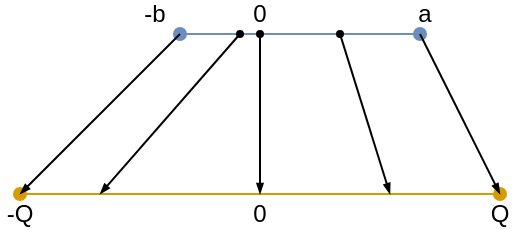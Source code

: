 <mxfile version="28.1.1">
  <diagram name="Page-1" id="nekkGwH6HJt8ZXBt50Ho">
    <mxGraphModel dx="475" dy="266" grid="1" gridSize="5" guides="1" tooltips="1" connect="1" arrows="1" fold="1" page="1" pageScale="1" pageWidth="850" pageHeight="1100" math="0" shadow="0">
      <root>
        <mxCell id="0" />
        <mxCell id="1" parent="0" />
        <mxCell id="ToqTNgsiNoM95HAiyKFH-1" value="" style="endArrow=oval;html=1;rounded=0;startArrow=oval;startFill=1;endFill=1;fillColor=#dae8fc;strokeColor=#6c8ebf;" parent="1" edge="1">
          <mxGeometry width="50" height="50" relative="1" as="geometry">
            <mxPoint x="400" y="320" as="sourcePoint" />
            <mxPoint x="520" y="320" as="targetPoint" />
          </mxGeometry>
        </mxCell>
        <mxCell id="ToqTNgsiNoM95HAiyKFH-2" value="" style="endArrow=oval;html=1;rounded=0;startArrow=oval;startFill=1;endFill=1;fillColor=#ffe6cc;strokeColor=#d79b00;" parent="1" edge="1">
          <mxGeometry width="50" height="50" relative="1" as="geometry">
            <mxPoint x="320" y="400" as="sourcePoint" />
            <mxPoint x="560" y="400" as="targetPoint" />
          </mxGeometry>
        </mxCell>
        <mxCell id="ToqTNgsiNoM95HAiyKFH-3" value="" style="endArrow=blockThin;html=1;rounded=0;startArrow=oval;startFill=1;endFill=1;strokeWidth=1;startSize=3;endSize=3;" parent="1" edge="1">
          <mxGeometry width="50" height="50" relative="1" as="geometry">
            <mxPoint x="440" y="320" as="sourcePoint" />
            <mxPoint x="440" y="400" as="targetPoint" />
          </mxGeometry>
        </mxCell>
        <mxCell id="ToqTNgsiNoM95HAiyKFH-4" value="0" style="text;html=1;align=center;verticalAlign=middle;whiteSpace=wrap;rounded=0;" parent="1" vertex="1">
          <mxGeometry x="430" y="305" width="20" height="10" as="geometry" />
        </mxCell>
        <mxCell id="ToqTNgsiNoM95HAiyKFH-5" value="0" style="text;html=1;align=center;verticalAlign=middle;whiteSpace=wrap;rounded=0;" parent="1" vertex="1">
          <mxGeometry x="430" y="405" width="20" height="10" as="geometry" />
        </mxCell>
        <mxCell id="ToqTNgsiNoM95HAiyKFH-6" value="-b" style="text;html=1;align=center;verticalAlign=middle;whiteSpace=wrap;rounded=0;" parent="1" vertex="1">
          <mxGeometry x="380" y="305" width="15" height="10" as="geometry" />
        </mxCell>
        <mxCell id="ToqTNgsiNoM95HAiyKFH-7" value="a" style="text;html=1;align=center;verticalAlign=middle;whiteSpace=wrap;rounded=0;" parent="1" vertex="1">
          <mxGeometry x="515" y="305" width="15" height="10" as="geometry" />
        </mxCell>
        <mxCell id="ToqTNgsiNoM95HAiyKFH-8" value="-Q" style="text;html=1;align=center;verticalAlign=middle;whiteSpace=wrap;rounded=0;" parent="1" vertex="1">
          <mxGeometry x="310" y="405" width="20" height="10" as="geometry" />
        </mxCell>
        <mxCell id="ToqTNgsiNoM95HAiyKFH-9" value="Q" style="text;html=1;align=center;verticalAlign=middle;whiteSpace=wrap;rounded=0;" parent="1" vertex="1">
          <mxGeometry x="550" y="405" width="20" height="10" as="geometry" />
        </mxCell>
        <mxCell id="ToqTNgsiNoM95HAiyKFH-10" value="" style="endArrow=blockThin;html=1;rounded=0;startArrow=oval;startFill=1;endFill=1;strokeWidth=1;startSize=3;endSize=3;" parent="1" edge="1">
          <mxGeometry width="50" height="50" relative="1" as="geometry">
            <mxPoint x="480" y="320" as="sourcePoint" />
            <mxPoint x="505" y="400" as="targetPoint" />
          </mxGeometry>
        </mxCell>
        <mxCell id="ToqTNgsiNoM95HAiyKFH-11" value="" style="endArrow=blockThin;html=1;rounded=0;startArrow=none;startFill=0;endFill=1;strokeWidth=1;startSize=3;endSize=3;" parent="1" edge="1">
          <mxGeometry width="50" height="50" relative="1" as="geometry">
            <mxPoint x="520" y="320" as="sourcePoint" />
            <mxPoint x="560" y="400" as="targetPoint" />
          </mxGeometry>
        </mxCell>
        <mxCell id="ToqTNgsiNoM95HAiyKFH-12" value="" style="endArrow=blockThin;html=1;rounded=0;startArrow=none;startFill=0;endFill=1;strokeWidth=1;startSize=3;endSize=3;" parent="1" edge="1">
          <mxGeometry width="50" height="50" relative="1" as="geometry">
            <mxPoint x="400" y="320" as="sourcePoint" />
            <mxPoint x="320" y="400" as="targetPoint" />
          </mxGeometry>
        </mxCell>
        <mxCell id="ToqTNgsiNoM95HAiyKFH-13" value="" style="endArrow=blockThin;html=1;rounded=0;startArrow=oval;startFill=1;endFill=1;strokeWidth=1;startSize=3;endSize=3;" parent="1" edge="1">
          <mxGeometry width="50" height="50" relative="1" as="geometry">
            <mxPoint x="430" y="320" as="sourcePoint" />
            <mxPoint x="360" y="400" as="targetPoint" />
          </mxGeometry>
        </mxCell>
      </root>
    </mxGraphModel>
  </diagram>
</mxfile>
